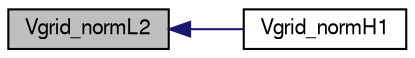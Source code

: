digraph "Vgrid_normL2"
{
  edge [fontname="FreeSans",fontsize="10",labelfontname="FreeSans",labelfontsize="10"];
  node [fontname="FreeSans",fontsize="10",shape=record];
  rankdir="LR";
  Node1 [label="Vgrid_normL2",height=0.2,width=0.4,color="black", fillcolor="grey75", style="filled" fontcolor="black"];
  Node1 -> Node2 [dir="back",color="midnightblue",fontsize="10",style="solid",fontname="FreeSans"];
  Node2 [label="Vgrid_normH1",height=0.2,width=0.4,color="black", fillcolor="white", style="filled",URL="$group___vgrid.html#gac376ff9730804716f210587ce9e403ff",tooltip="Get the  norm (or energy norm) of the data. This returns the integral: ."];
}
